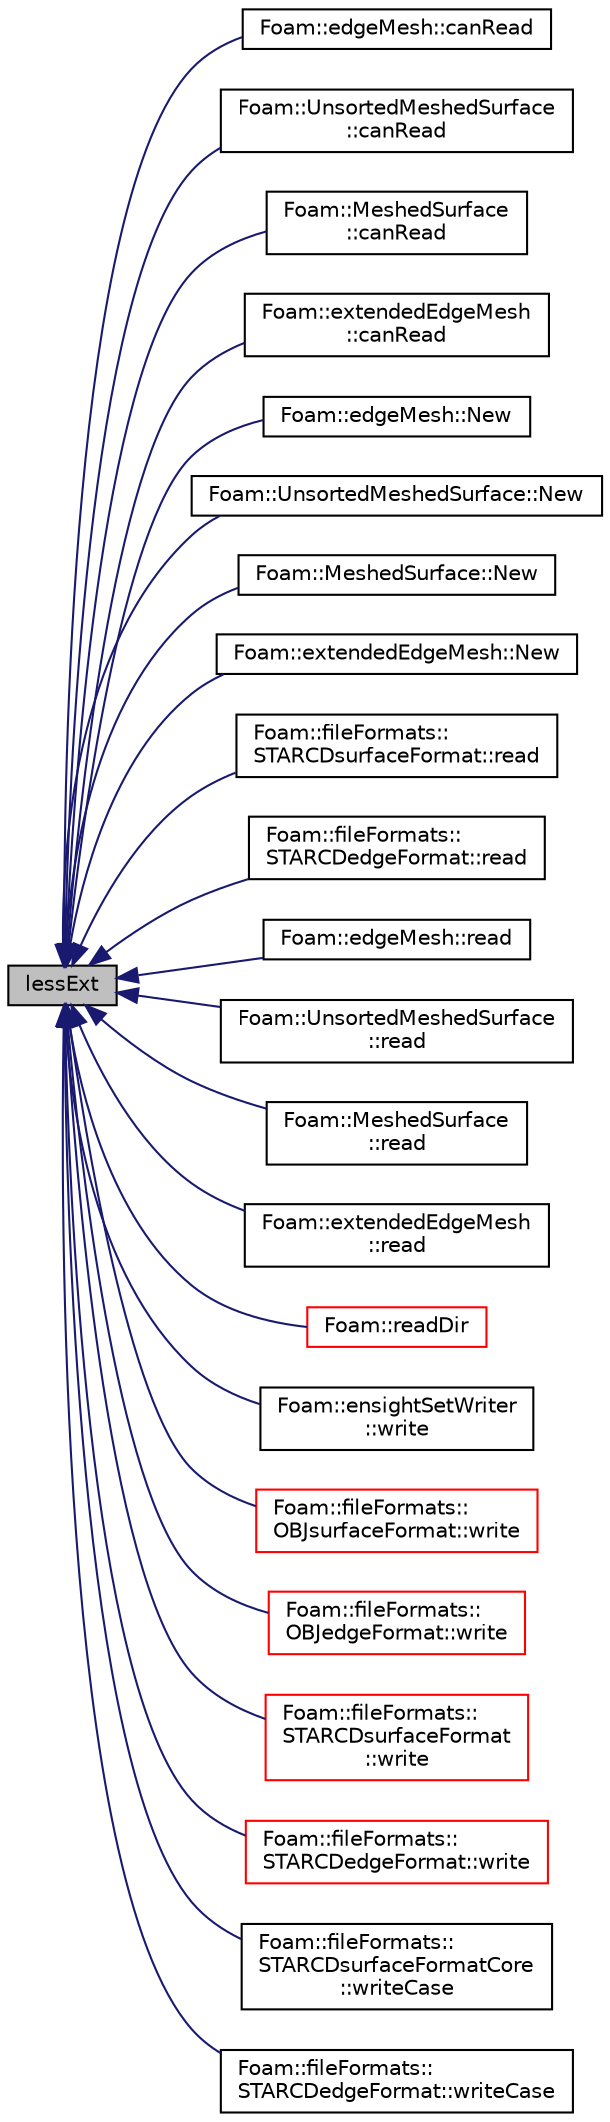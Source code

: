 digraph "lessExt"
{
  bgcolor="transparent";
  edge [fontname="Helvetica",fontsize="10",labelfontname="Helvetica",labelfontsize="10"];
  node [fontname="Helvetica",fontsize="10",shape=record];
  rankdir="LR";
  Node1 [label="lessExt",height=0.2,width=0.4,color="black", fillcolor="grey75", style="filled", fontcolor="black"];
  Node1 -> Node2 [dir="back",color="midnightblue",fontsize="10",style="solid",fontname="Helvetica"];
  Node2 [label="Foam::edgeMesh::canRead",height=0.2,width=0.4,color="black",URL="$a00611.html#aa9369fb58a3d9f8c2d85f7ae0ddcb969",tooltip="Can we read this file format? "];
  Node1 -> Node3 [dir="back",color="midnightblue",fontsize="10",style="solid",fontname="Helvetica"];
  Node3 [label="Foam::UnsortedMeshedSurface\l::canRead",height=0.2,width=0.4,color="black",URL="$a02746.html#aa9369fb58a3d9f8c2d85f7ae0ddcb969",tooltip="Can we read this file format? "];
  Node1 -> Node4 [dir="back",color="midnightblue",fontsize="10",style="solid",fontname="Helvetica"];
  Node4 [label="Foam::MeshedSurface\l::canRead",height=0.2,width=0.4,color="black",URL="$a01454.html#aa9369fb58a3d9f8c2d85f7ae0ddcb969",tooltip="Can we read this file format? "];
  Node1 -> Node5 [dir="back",color="midnightblue",fontsize="10",style="solid",fontname="Helvetica"];
  Node5 [label="Foam::extendedEdgeMesh\l::canRead",height=0.2,width=0.4,color="black",URL="$a00694.html#aa9369fb58a3d9f8c2d85f7ae0ddcb969",tooltip="Can we read this file format? "];
  Node1 -> Node6 [dir="back",color="midnightblue",fontsize="10",style="solid",fontname="Helvetica"];
  Node6 [label="Foam::edgeMesh::New",height=0.2,width=0.4,color="black",URL="$a00611.html#a2f377de2400b19ee58b85b8344616972",tooltip="Select constructed from filename (implicit extension) "];
  Node1 -> Node7 [dir="back",color="midnightblue",fontsize="10",style="solid",fontname="Helvetica"];
  Node7 [label="Foam::UnsortedMeshedSurface::New",height=0.2,width=0.4,color="black",URL="$a02746.html#a68c34633aa5aaa4c4a1a68b0b17b20ef",tooltip="Select constructed from filename (implicit extension) "];
  Node1 -> Node8 [dir="back",color="midnightblue",fontsize="10",style="solid",fontname="Helvetica"];
  Node8 [label="Foam::MeshedSurface::New",height=0.2,width=0.4,color="black",URL="$a01454.html#a0937a9715cb2f8e1497928e4e03bb948",tooltip="Select constructed from filename (implicit extension) "];
  Node1 -> Node9 [dir="back",color="midnightblue",fontsize="10",style="solid",fontname="Helvetica"];
  Node9 [label="Foam::extendedEdgeMesh::New",height=0.2,width=0.4,color="black",URL="$a00694.html#ae37396e63b9ecd9f84dc0afd2447bd45",tooltip="Select constructed from filename (implicit extension) "];
  Node1 -> Node10 [dir="back",color="midnightblue",fontsize="10",style="solid",fontname="Helvetica"];
  Node10 [label="Foam::fileFormats::\lSTARCDsurfaceFormat::read",height=0.2,width=0.4,color="black",URL="$a02420.html#a464ebd67acbdff0014d4dae69e3ec4be",tooltip="Read from file. "];
  Node1 -> Node11 [dir="back",color="midnightblue",fontsize="10",style="solid",fontname="Helvetica"];
  Node11 [label="Foam::fileFormats::\lSTARCDedgeFormat::read",height=0.2,width=0.4,color="black",URL="$a02419.html#a464ebd67acbdff0014d4dae69e3ec4be",tooltip="Read from file. "];
  Node1 -> Node12 [dir="back",color="midnightblue",fontsize="10",style="solid",fontname="Helvetica"];
  Node12 [label="Foam::edgeMesh::read",height=0.2,width=0.4,color="black",URL="$a00611.html#a464ebd67acbdff0014d4dae69e3ec4be",tooltip="Read from file. Chooses reader based on detected extension. "];
  Node1 -> Node13 [dir="back",color="midnightblue",fontsize="10",style="solid",fontname="Helvetica"];
  Node13 [label="Foam::UnsortedMeshedSurface\l::read",height=0.2,width=0.4,color="black",URL="$a02746.html#a464ebd67acbdff0014d4dae69e3ec4be",tooltip="Read from file. Chooses reader based on detected extension. "];
  Node1 -> Node14 [dir="back",color="midnightblue",fontsize="10",style="solid",fontname="Helvetica"];
  Node14 [label="Foam::MeshedSurface\l::read",height=0.2,width=0.4,color="black",URL="$a01454.html#a464ebd67acbdff0014d4dae69e3ec4be",tooltip="Read from file. Chooses reader based on detected extension. "];
  Node1 -> Node15 [dir="back",color="midnightblue",fontsize="10",style="solid",fontname="Helvetica"];
  Node15 [label="Foam::extendedEdgeMesh\l::read",height=0.2,width=0.4,color="black",URL="$a00694.html#a464ebd67acbdff0014d4dae69e3ec4be",tooltip="Read from file. Chooses reader based on detected extension. "];
  Node1 -> Node16 [dir="back",color="midnightblue",fontsize="10",style="solid",fontname="Helvetica"];
  Node16 [label="Foam::readDir",height=0.2,width=0.4,color="red",URL="$a10675.html#aca2d5f76614fa6c285dbc8b7e87ac7c4",tooltip="Read a directory and return the entries as a string list. "];
  Node1 -> Node17 [dir="back",color="midnightblue",fontsize="10",style="solid",fontname="Helvetica"];
  Node17 [label="Foam::ensightSetWriter\l::write",height=0.2,width=0.4,color="black",URL="$a00651.html#a630f6b7c40da086ca6bfde703206e847",tooltip="General entry point for writing. "];
  Node1 -> Node18 [dir="back",color="midnightblue",fontsize="10",style="solid",fontname="Helvetica"];
  Node18 [label="Foam::fileFormats::\lOBJsurfaceFormat::write",height=0.2,width=0.4,color="red",URL="$a01681.html#a2a1e1394d9dd8932b738248c123a267f",tooltip="Write surface mesh components by proxy. "];
  Node1 -> Node19 [dir="back",color="midnightblue",fontsize="10",style="solid",fontname="Helvetica"];
  Node19 [label="Foam::fileFormats::\lOBJedgeFormat::write",height=0.2,width=0.4,color="red",URL="$a01679.html#ac93279b51e2eb12dc1a54daf46bbca98",tooltip="Write surface mesh components by proxy. "];
  Node1 -> Node20 [dir="back",color="midnightblue",fontsize="10",style="solid",fontname="Helvetica"];
  Node20 [label="Foam::fileFormats::\lSTARCDsurfaceFormat\l::write",height=0.2,width=0.4,color="red",URL="$a02420.html#a2a1e1394d9dd8932b738248c123a267f",tooltip="Write surface mesh components by proxy. "];
  Node1 -> Node21 [dir="back",color="midnightblue",fontsize="10",style="solid",fontname="Helvetica"];
  Node21 [label="Foam::fileFormats::\lSTARCDedgeFormat::write",height=0.2,width=0.4,color="red",URL="$a02419.html#ac93279b51e2eb12dc1a54daf46bbca98",tooltip="Write edge mesh. "];
  Node1 -> Node22 [dir="back",color="midnightblue",fontsize="10",style="solid",fontname="Helvetica"];
  Node22 [label="Foam::fileFormats::\lSTARCDsurfaceFormatCore\l::writeCase",height=0.2,width=0.4,color="black",URL="$a02421.html#ae4272f484f8b27274f4b0dde192e7a82"];
  Node1 -> Node23 [dir="back",color="midnightblue",fontsize="10",style="solid",fontname="Helvetica"];
  Node23 [label="Foam::fileFormats::\lSTARCDedgeFormat::writeCase",height=0.2,width=0.4,color="black",URL="$a02419.html#ae2250c1038a57f9979aa4549c61a8287"];
}
